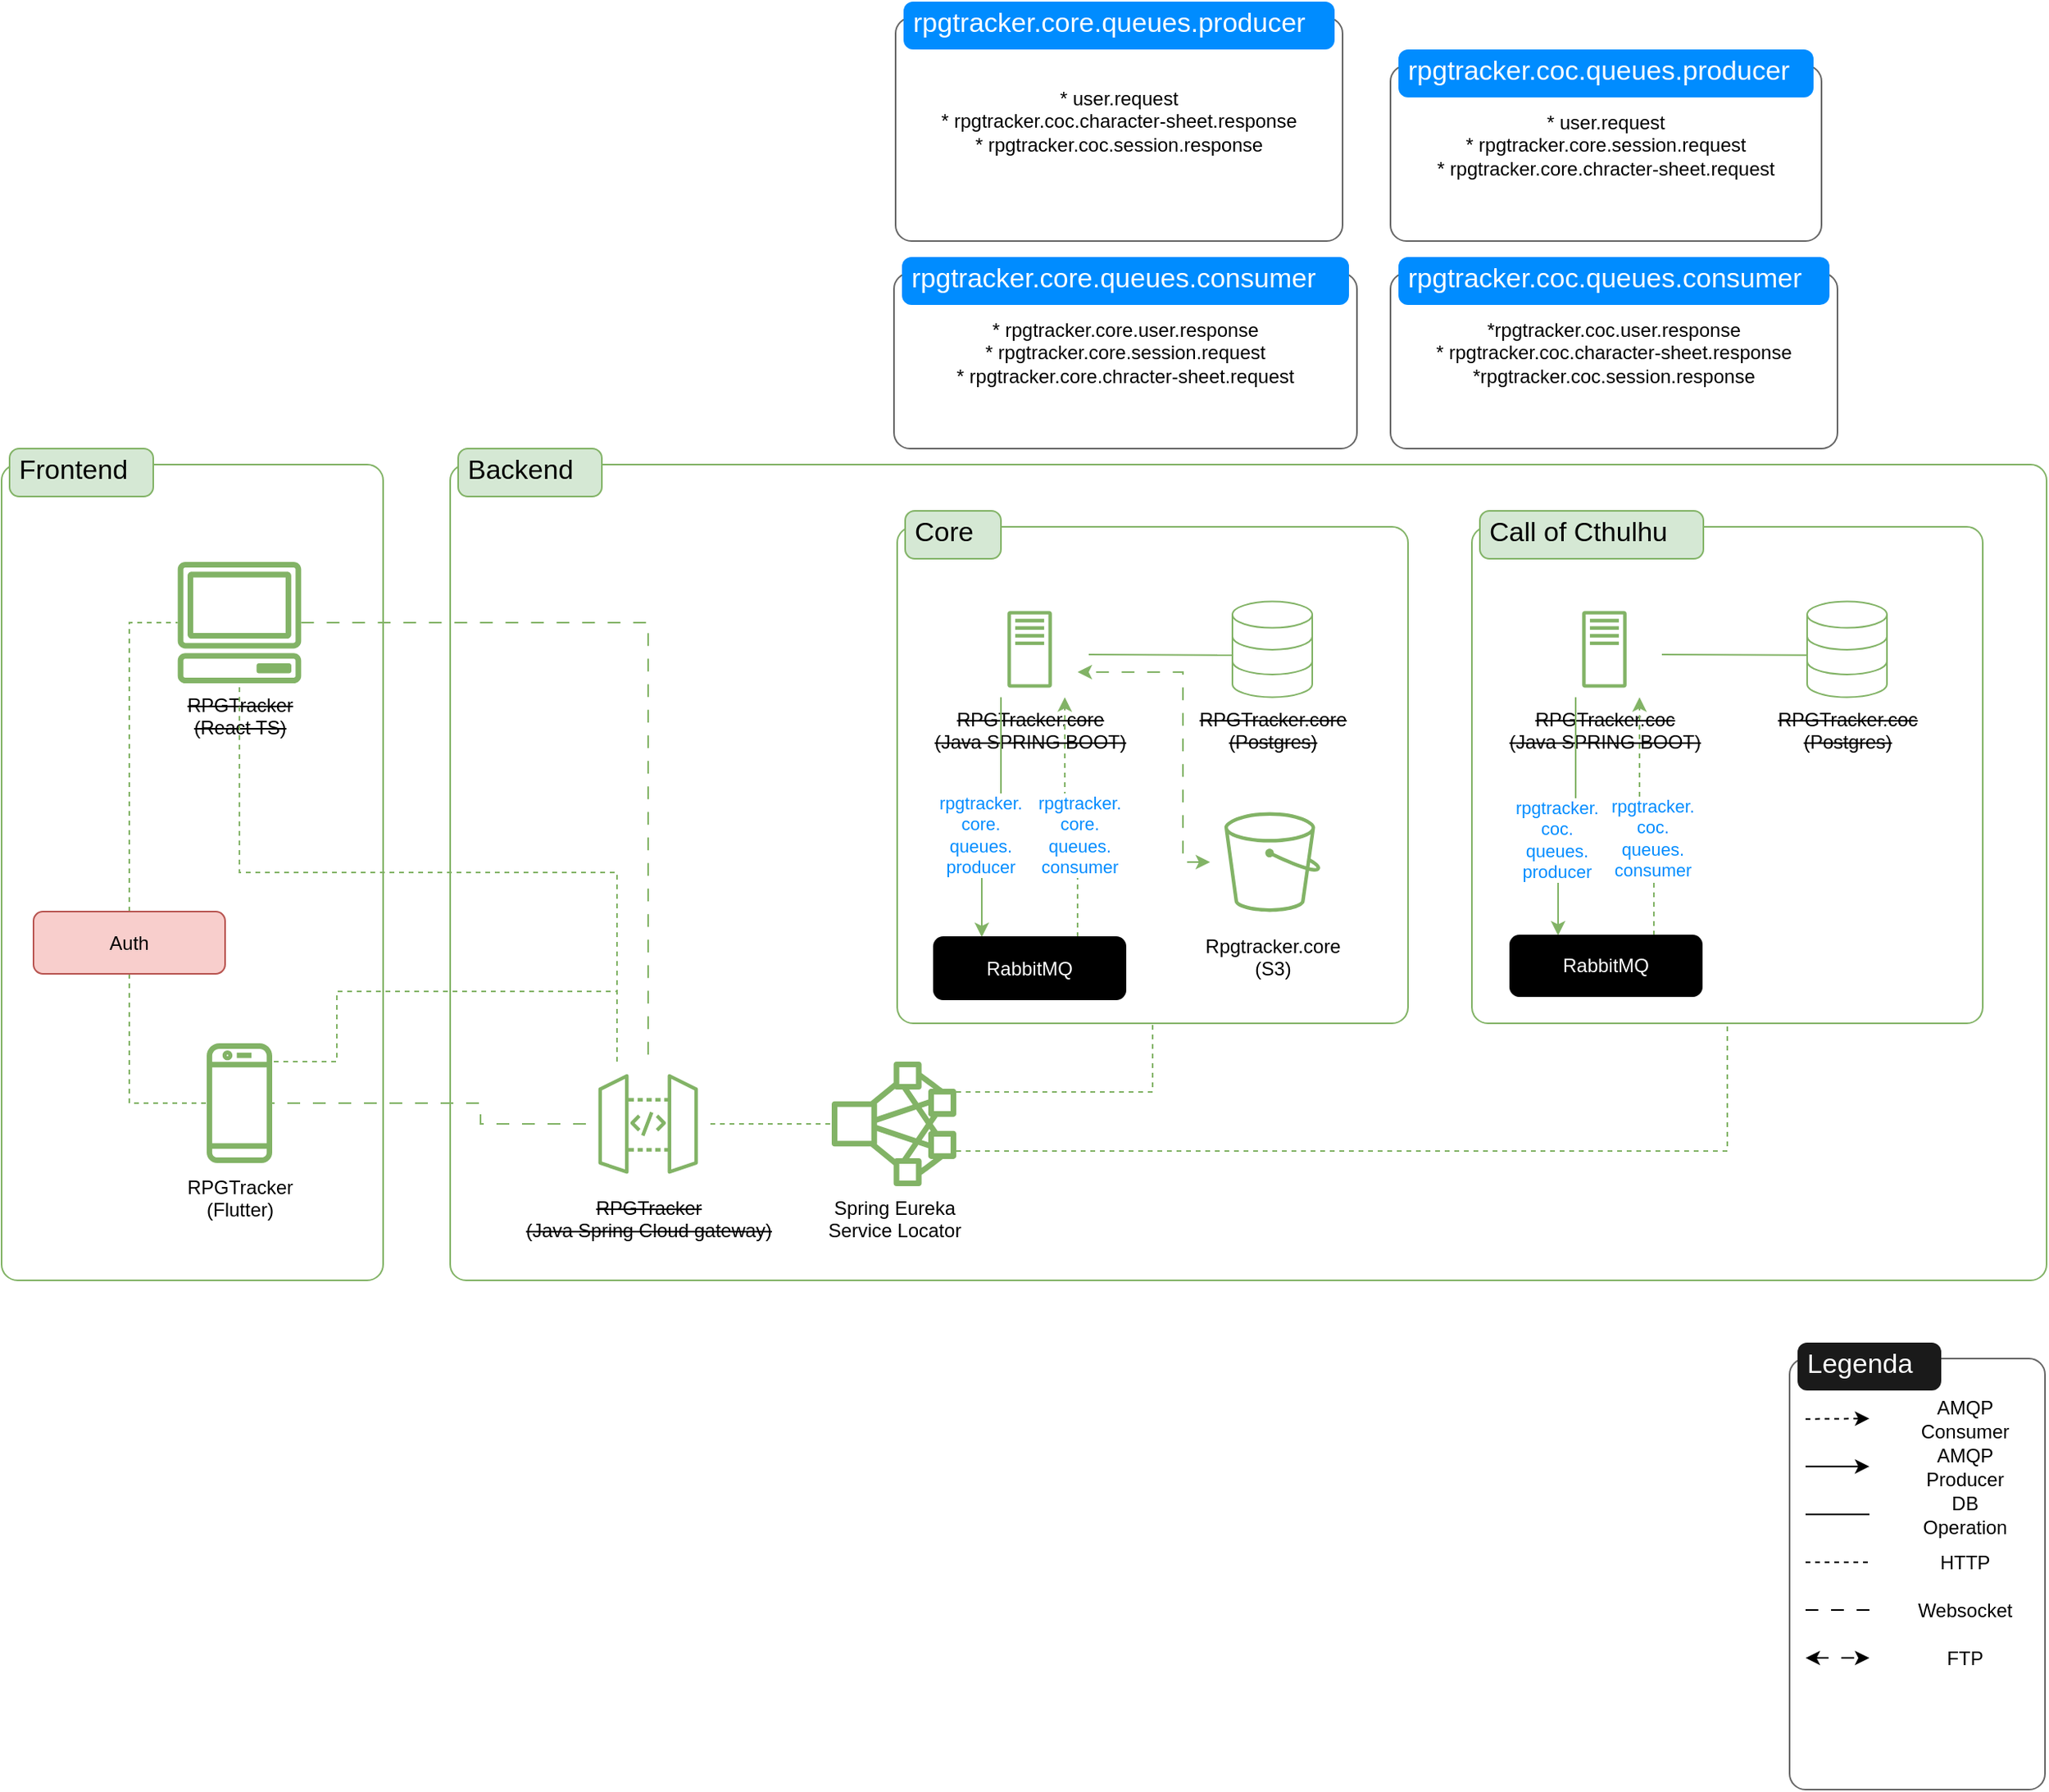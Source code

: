 <mxfile version="21.7.1" type="device" pages="4">
  <diagram id="Zm0Y-LzJ4my5X_2iD2Fz" name="RPGTracker">
    <mxGraphModel dx="2710" dy="1080" grid="1" gridSize="10" guides="1" tooltips="1" connect="1" arrows="1" fold="1" page="1" pageScale="1" pageWidth="827" pageHeight="1169" math="0" shadow="0">
      <root>
        <mxCell id="0" />
        <mxCell id="1" parent="0" />
        <mxCell id="_AAK_f9cu_RFK_Lv8q96-11" value="" style="shape=mxgraph.mockup.containers.marginRect;rectMarginTop=10;strokeColor=#82b366;strokeWidth=1;dashed=0;rounded=1;arcSize=5;recursiveResize=0;html=1;whiteSpace=wrap;fillColor=none;" parent="1" vertex="1">
          <mxGeometry x="-240" y="520" width="239" height="521" as="geometry" />
        </mxCell>
        <mxCell id="_AAK_f9cu_RFK_Lv8q96-12" value="Frontend" style="shape=rect;strokeColor=#82b366;fillColor=#d5e8d4;strokeWidth=1;dashed=0;rounded=1;arcSize=20;fontSize=17;spacing=2;spacingTop=-2;align=left;autosize=1;spacingLeft=4;resizeWidth=0;resizeHeight=0;perimeter=none;html=1;whiteSpace=wrap;" parent="_AAK_f9cu_RFK_Lv8q96-11" vertex="1">
          <mxGeometry x="5" width="90" height="30" as="geometry" />
        </mxCell>
        <mxCell id="_AAK_f9cu_RFK_Lv8q96-4" value="&lt;strike&gt;RPGTracker&lt;br&gt;(React TS)&lt;/strike&gt;" style="sketch=0;outlineConnect=0;fillColor=#82B366;strokeColor=#82b366;dashed=0;verticalLabelPosition=bottom;verticalAlign=top;align=center;html=1;fontSize=12;fontStyle=0;aspect=fixed;pointerEvents=1;shape=mxgraph.aws4.client;" parent="_AAK_f9cu_RFK_Lv8q96-11" vertex="1">
          <mxGeometry x="110" y="71" width="78" height="76" as="geometry" />
        </mxCell>
        <mxCell id="_AAK_f9cu_RFK_Lv8q96-5" value="RPGTracker&lt;br&gt;(Flutter)" style="sketch=0;outlineConnect=0;fillColor=#82B366;strokeColor=#82b366;dashed=0;verticalLabelPosition=bottom;verticalAlign=top;align=center;html=1;fontSize=12;fontStyle=0;aspect=fixed;pointerEvents=1;shape=mxgraph.aws4.mobile_client;" parent="_AAK_f9cu_RFK_Lv8q96-11" vertex="1">
          <mxGeometry x="128.5" y="371" width="41" height="78" as="geometry" />
        </mxCell>
        <mxCell id="VEk3GMN9B-wQUsDuE2Hx-2" style="edgeStyle=orthogonalEdgeStyle;rounded=0;orthogonalLoop=1;jettySize=auto;html=1;exitX=0.5;exitY=0;exitDx=0;exitDy=0;endArrow=none;endFill=0;dashed=1;fillColor=#d5e8d4;strokeColor=#82b366;" parent="_AAK_f9cu_RFK_Lv8q96-11" source="VEk3GMN9B-wQUsDuE2Hx-1" target="_AAK_f9cu_RFK_Lv8q96-4" edge="1">
          <mxGeometry relative="1" as="geometry">
            <Array as="points">
              <mxPoint x="80" y="109" />
            </Array>
          </mxGeometry>
        </mxCell>
        <mxCell id="VEk3GMN9B-wQUsDuE2Hx-3" style="edgeStyle=orthogonalEdgeStyle;rounded=0;orthogonalLoop=1;jettySize=auto;html=1;exitX=0.5;exitY=1;exitDx=0;exitDy=0;endArrow=none;endFill=0;dashed=1;fillColor=#d5e8d4;strokeColor=#82b366;" parent="_AAK_f9cu_RFK_Lv8q96-11" source="VEk3GMN9B-wQUsDuE2Hx-1" target="_AAK_f9cu_RFK_Lv8q96-5" edge="1">
          <mxGeometry relative="1" as="geometry">
            <Array as="points">
              <mxPoint x="80" y="410" />
            </Array>
          </mxGeometry>
        </mxCell>
        <mxCell id="VEk3GMN9B-wQUsDuE2Hx-1" value="&lt;font&gt;Auth&lt;/font&gt;" style="rounded=1;whiteSpace=wrap;html=1;fillColor=#f8cecc;strokeColor=#b85450;fontColor=#000000;" parent="_AAK_f9cu_RFK_Lv8q96-11" vertex="1">
          <mxGeometry x="20" y="290" width="120" height="39" as="geometry" />
        </mxCell>
        <mxCell id="_AAK_f9cu_RFK_Lv8q96-13" value="" style="shape=mxgraph.mockup.containers.marginRect;rectMarginTop=10;strokeColor=#82b366;strokeWidth=1;dashed=0;rounded=1;arcSize=5;recursiveResize=0;html=1;whiteSpace=wrap;fillColor=none;" parent="1" vertex="1">
          <mxGeometry x="41" y="520" width="1000" height="521" as="geometry" />
        </mxCell>
        <mxCell id="_AAK_f9cu_RFK_Lv8q96-14" value="Backend" style="shape=rect;strokeColor=#82b366;fillColor=#d5e8d4;strokeWidth=1;dashed=0;rounded=1;arcSize=20;fontSize=17;spacing=2;spacingTop=-2;align=left;autosize=1;spacingLeft=4;resizeWidth=0;resizeHeight=0;perimeter=none;html=1;whiteSpace=wrap;" parent="_AAK_f9cu_RFK_Lv8q96-13" vertex="1">
          <mxGeometry x="5" width="90" height="30" as="geometry" />
        </mxCell>
        <mxCell id="oenUlyybGy5jlGNI4zbn-9" style="edgeStyle=orthogonalEdgeStyle;rounded=0;orthogonalLoop=1;jettySize=auto;html=1;fillColor=#d5e8d4;strokeColor=#82b366;endArrow=none;endFill=0;dashed=1;" parent="_AAK_f9cu_RFK_Lv8q96-13" source="_t8ALUmUTNFbpYUc0Xl8-1" target="_AAK_f9cu_RFK_Lv8q96-15" edge="1">
          <mxGeometry relative="1" as="geometry">
            <Array as="points">
              <mxPoint x="268" y="403" />
              <mxPoint x="440" y="403" />
            </Array>
          </mxGeometry>
        </mxCell>
        <mxCell id="oenUlyybGy5jlGNI4zbn-10" style="edgeStyle=orthogonalEdgeStyle;rounded=0;orthogonalLoop=1;jettySize=auto;html=1;dashed=1;endArrow=none;endFill=0;fillColor=#d5e8d4;strokeColor=#82b366;" parent="_AAK_f9cu_RFK_Lv8q96-13" source="_t8ALUmUTNFbpYUc0Xl8-1" target="_AAK_f9cu_RFK_Lv8q96-33" edge="1">
          <mxGeometry relative="1" as="geometry">
            <Array as="points">
              <mxPoint x="800" y="440" />
            </Array>
          </mxGeometry>
        </mxCell>
        <mxCell id="_t8ALUmUTNFbpYUc0Xl8-2" style="edgeStyle=orthogonalEdgeStyle;rounded=0;orthogonalLoop=1;jettySize=auto;html=1;exitX=1;exitY=0.5;exitDx=0;exitDy=0;exitPerimeter=0;strokeColor=#82B366;dashed=1;endArrow=none;endFill=0;" parent="_AAK_f9cu_RFK_Lv8q96-13" source="_AAK_f9cu_RFK_Lv8q96-9" target="_t8ALUmUTNFbpYUc0Xl8-1" edge="1">
          <mxGeometry relative="1" as="geometry" />
        </mxCell>
        <mxCell id="_AAK_f9cu_RFK_Lv8q96-9" value="&lt;strike&gt;RPGTracker&lt;br&gt;(Java Spring Cloud gateway)&lt;/strike&gt;" style="sketch=0;points=[[0,0,0],[0.25,0,0],[0.5,0,0],[0.75,0,0],[1,0,0],[0,1,0],[0.25,1,0],[0.5,1,0],[0.75,1,0],[1,1,0],[0,0.25,0],[0,0.5,0],[0,0.75,0],[1,0.25,0],[1,0.5,0],[1,0.75,0]];outlineConnect=0;gradientDirection=north;fillColor=none;strokeColor=#82b366;dashed=0;verticalLabelPosition=bottom;verticalAlign=top;align=center;html=1;fontSize=12;fontStyle=0;aspect=fixed;shape=mxgraph.aws4.resourceIcon;resIcon=mxgraph.aws4.api_gateway;" parent="_AAK_f9cu_RFK_Lv8q96-13" vertex="1">
          <mxGeometry x="85" y="384" width="78" height="78" as="geometry" />
        </mxCell>
        <mxCell id="_AAK_f9cu_RFK_Lv8q96-15" value="" style="shape=mxgraph.mockup.containers.marginRect;rectMarginTop=10;strokeColor=#82b366;strokeWidth=1;dashed=0;rounded=1;arcSize=5;recursiveResize=0;html=1;whiteSpace=wrap;fillColor=none;" parent="_AAK_f9cu_RFK_Lv8q96-13" vertex="1">
          <mxGeometry x="280" y="39" width="320" height="321" as="geometry" />
        </mxCell>
        <mxCell id="_AAK_f9cu_RFK_Lv8q96-16" value="Core" style="shape=rect;strokeColor=#82b366;fillColor=#d5e8d4;strokeWidth=1;dashed=0;rounded=1;arcSize=20;fontSize=17;spacing=2;spacingTop=-2;align=left;autosize=1;spacingLeft=4;resizeWidth=0;resizeHeight=0;perimeter=none;html=1;whiteSpace=wrap;" parent="_AAK_f9cu_RFK_Lv8q96-15" vertex="1">
          <mxGeometry x="5" width="60" height="30" as="geometry" />
        </mxCell>
        <mxCell id="_AAK_f9cu_RFK_Lv8q96-1" value="&lt;strike&gt;RPGTracker.core&lt;br&gt;(Java SPRING BOOT)&lt;/strike&gt;" style="sketch=0;outlineConnect=0;strokeColor=#82b366;fillColor=none;dashed=0;verticalLabelPosition=bottom;verticalAlign=top;align=center;html=1;fontSize=12;fontStyle=0;aspect=fixed;shape=mxgraph.aws4.resourceIcon;resIcon=mxgraph.aws4.traditional_server;" parent="_AAK_f9cu_RFK_Lv8q96-15" vertex="1">
          <mxGeometry x="53" y="56.75" width="60" height="60" as="geometry" />
        </mxCell>
        <mxCell id="_AAK_f9cu_RFK_Lv8q96-10" value="&lt;span style=&quot;background-color: rgb(255, 255, 255);&quot;&gt;&lt;strike&gt;RPGTracker.core&lt;br&gt;(Postgres)&lt;/strike&gt;&lt;/span&gt;" style="html=1;verticalLabelPosition=bottom;align=center;labelBackgroundColor=#ffffff;verticalAlign=top;strokeWidth=1;strokeColor=#82b366;shadow=0;dashed=0;shape=mxgraph.ios7.icons.data;fillColor=none;" parent="_AAK_f9cu_RFK_Lv8q96-15" vertex="1">
          <mxGeometry x="210" y="56.75" width="50" height="60" as="geometry" />
        </mxCell>
        <mxCell id="_AAK_f9cu_RFK_Lv8q96-20" value="" style="endArrow=none;html=1;rounded=0;entryX=-0.006;entryY=0.561;entryDx=0;entryDy=0;entryPerimeter=0;strokeColor=#82B366;endFill=0;" parent="_AAK_f9cu_RFK_Lv8q96-15" target="_AAK_f9cu_RFK_Lv8q96-10" edge="1">
          <mxGeometry width="50" height="50" relative="1" as="geometry">
            <mxPoint x="120" y="90" as="sourcePoint" />
            <mxPoint x="-190" y="-89.25" as="targetPoint" />
          </mxGeometry>
        </mxCell>
        <mxCell id="IqHGnmNmx5xKm1fi2KU_-1" style="edgeStyle=orthogonalEdgeStyle;rounded=0;orthogonalLoop=1;jettySize=auto;html=1;exitX=0.25;exitY=0;exitDx=0;exitDy=0;startArrow=classic;startFill=1;endArrow=none;endFill=0;fillColor=#d5e8d4;strokeColor=#82b366;" parent="_AAK_f9cu_RFK_Lv8q96-15" source="_AAK_f9cu_RFK_Lv8q96-51" target="_AAK_f9cu_RFK_Lv8q96-1" edge="1">
          <mxGeometry relative="1" as="geometry">
            <Array as="points">
              <mxPoint x="53" y="192" />
              <mxPoint x="65" y="192" />
            </Array>
          </mxGeometry>
        </mxCell>
        <mxCell id="IqHGnmNmx5xKm1fi2KU_-5" value="rpgtracker.&lt;br&gt;core.&lt;br&gt;queues.&lt;br&gt;producer" style="edgeLabel;html=1;align=center;verticalAlign=middle;resizable=0;points=[];fontColor=#008CFF;" parent="IqHGnmNmx5xKm1fi2KU_-1" vertex="1" connectable="0">
          <mxGeometry x="-0.206" y="1" relative="1" as="geometry">
            <mxPoint as="offset" />
          </mxGeometry>
        </mxCell>
        <mxCell id="IqHGnmNmx5xKm1fi2KU_-2" style="edgeStyle=orthogonalEdgeStyle;rounded=0;orthogonalLoop=1;jettySize=auto;html=1;exitX=0.75;exitY=0;exitDx=0;exitDy=0;fillColor=#d5e8d4;strokeColor=#82b366;dashed=1;" parent="_AAK_f9cu_RFK_Lv8q96-15" source="_AAK_f9cu_RFK_Lv8q96-51" target="_AAK_f9cu_RFK_Lv8q96-1" edge="1">
          <mxGeometry relative="1" as="geometry">
            <Array as="points">
              <mxPoint x="113" y="192" />
              <mxPoint x="105" y="192" />
            </Array>
          </mxGeometry>
        </mxCell>
        <mxCell id="ll7do6K8zlWRxerrcltC-1" value="rpgtracker.&lt;br&gt;core.&lt;br&gt;queues.&lt;br&gt;consumer" style="edgeLabel;html=1;align=center;verticalAlign=middle;resizable=0;points=[];fontColor=#008CFF;" parent="IqHGnmNmx5xKm1fi2KU_-2" vertex="1" connectable="0">
          <mxGeometry x="-0.193" y="-1" relative="1" as="geometry">
            <mxPoint as="offset" />
          </mxGeometry>
        </mxCell>
        <mxCell id="_AAK_f9cu_RFK_Lv8q96-51" value="&lt;font color=&quot;#ffffff&quot;&gt;RabbitMQ&lt;/font&gt;" style="rounded=1;whiteSpace=wrap;html=1;fillColor=#000000;" parent="_AAK_f9cu_RFK_Lv8q96-15" vertex="1">
          <mxGeometry x="23" y="267" width="120" height="39" as="geometry" />
        </mxCell>
        <mxCell id="CUNq7ZJzPyolldDdpNyh-2" style="edgeStyle=orthogonalEdgeStyle;rounded=0;orthogonalLoop=1;jettySize=auto;html=1;exitX=0;exitY=0.5;exitDx=0;exitDy=0;exitPerimeter=0;endArrow=classic;endFill=1;dashed=1;dashPattern=8 8;fillColor=#d5e8d4;strokeColor=#82b366;startArrow=classic;startFill=1;" parent="_AAK_f9cu_RFK_Lv8q96-15" source="CUNq7ZJzPyolldDdpNyh-1" target="_AAK_f9cu_RFK_Lv8q96-1" edge="1">
          <mxGeometry relative="1" as="geometry">
            <Array as="points">
              <mxPoint x="179" y="220" />
              <mxPoint x="179" y="101" />
            </Array>
          </mxGeometry>
        </mxCell>
        <mxCell id="CUNq7ZJzPyolldDdpNyh-1" value="Rpgtracker.core&lt;br&gt;(S3)" style="sketch=0;points=[[0,0,0],[0.25,0,0],[0.5,0,0],[0.75,0,0],[1,0,0],[0,1,0],[0.25,1,0],[0.5,1,0],[0.75,1,0],[1,1,0],[0,0.25,0],[0,0.5,0],[0,0.75,0],[1,0.25,0],[1,0.5,0],[1,0.75,0]];outlineConnect=0;gradientDirection=north;fillColor=none;strokeColor=#82b366;dashed=0;verticalLabelPosition=bottom;verticalAlign=top;align=center;html=1;fontSize=12;fontStyle=0;aspect=fixed;shape=mxgraph.aws4.resourceIcon;resIcon=mxgraph.aws4.s3;" parent="_AAK_f9cu_RFK_Lv8q96-15" vertex="1">
          <mxGeometry x="196" y="181" width="78" height="78" as="geometry" />
        </mxCell>
        <mxCell id="_AAK_f9cu_RFK_Lv8q96-33" value="" style="shape=mxgraph.mockup.containers.marginRect;rectMarginTop=10;strokeColor=#82b366;strokeWidth=1;dashed=0;rounded=1;arcSize=5;recursiveResize=0;html=1;whiteSpace=wrap;fillColor=none;" parent="_AAK_f9cu_RFK_Lv8q96-13" vertex="1">
          <mxGeometry x="640" y="39" width="320" height="321" as="geometry" />
        </mxCell>
        <mxCell id="_AAK_f9cu_RFK_Lv8q96-34" value="Call of Cthulhu" style="shape=rect;strokeColor=#82b366;fillColor=#d5e8d4;strokeWidth=1;dashed=0;rounded=1;arcSize=20;fontSize=17;spacing=2;spacingTop=-2;align=left;autosize=1;spacingLeft=4;resizeWidth=0;resizeHeight=0;perimeter=none;html=1;whiteSpace=wrap;" parent="_AAK_f9cu_RFK_Lv8q96-33" vertex="1">
          <mxGeometry x="5" width="140" height="30" as="geometry" />
        </mxCell>
        <mxCell id="_AAK_f9cu_RFK_Lv8q96-35" value="&lt;strike&gt;RPGTracker.coc&lt;br&gt;(Java SPRING BOOT)&lt;/strike&gt;" style="sketch=0;outlineConnect=0;strokeColor=#82b366;fillColor=none;dashed=0;verticalLabelPosition=bottom;verticalAlign=top;align=center;html=1;fontSize=12;fontStyle=0;aspect=fixed;shape=mxgraph.aws4.resourceIcon;resIcon=mxgraph.aws4.traditional_server;" parent="_AAK_f9cu_RFK_Lv8q96-33" vertex="1">
          <mxGeometry x="53" y="56.75" width="60" height="60" as="geometry" />
        </mxCell>
        <mxCell id="_AAK_f9cu_RFK_Lv8q96-36" value="&lt;span style=&quot;background-color: rgb(255, 255, 255);&quot;&gt;&lt;strike&gt;RPGTracker.coc&lt;br&gt;(Postgres)&lt;/strike&gt;&lt;/span&gt;" style="html=1;verticalLabelPosition=bottom;align=center;labelBackgroundColor=#ffffff;verticalAlign=top;strokeWidth=1;strokeColor=#82b366;shadow=0;dashed=0;shape=mxgraph.ios7.icons.data;fillColor=none;" parent="_AAK_f9cu_RFK_Lv8q96-33" vertex="1">
          <mxGeometry x="210" y="56.75" width="50" height="60" as="geometry" />
        </mxCell>
        <mxCell id="_AAK_f9cu_RFK_Lv8q96-37" value="" style="endArrow=none;html=1;rounded=0;entryX=-0.006;entryY=0.561;entryDx=0;entryDy=0;entryPerimeter=0;strokeColor=#82B366;endFill=0;" parent="_AAK_f9cu_RFK_Lv8q96-33" target="_AAK_f9cu_RFK_Lv8q96-36" edge="1">
          <mxGeometry width="50" height="50" relative="1" as="geometry">
            <mxPoint x="119" y="90" as="sourcePoint" />
            <mxPoint x="-190" y="-89.25" as="targetPoint" />
          </mxGeometry>
        </mxCell>
        <mxCell id="IqHGnmNmx5xKm1fi2KU_-3" style="edgeStyle=orthogonalEdgeStyle;rounded=0;orthogonalLoop=1;jettySize=auto;html=1;exitX=0.25;exitY=0;exitDx=0;exitDy=0;fillColor=#d5e8d4;strokeColor=#82b366;startArrow=classic;startFill=1;endArrow=none;endFill=0;" parent="_AAK_f9cu_RFK_Lv8q96-33" source="_AAK_f9cu_RFK_Lv8q96-72" target="_AAK_f9cu_RFK_Lv8q96-35" edge="1">
          <mxGeometry relative="1" as="geometry">
            <Array as="points">
              <mxPoint x="54" y="191" />
              <mxPoint x="65" y="191" />
            </Array>
          </mxGeometry>
        </mxCell>
        <mxCell id="ll7do6K8zlWRxerrcltC-2" value="rpgtracker.&lt;br style=&quot;border-color: var(--border-color);&quot;&gt;coc.&lt;br&gt;queues.&lt;br&gt;producer" style="edgeLabel;html=1;align=center;verticalAlign=middle;resizable=0;points=[];fontColor=#008CFF;" parent="IqHGnmNmx5xKm1fi2KU_-3" vertex="1" connectable="0">
          <mxGeometry x="-0.363" relative="1" as="geometry">
            <mxPoint x="-1" y="-9" as="offset" />
          </mxGeometry>
        </mxCell>
        <mxCell id="IqHGnmNmx5xKm1fi2KU_-4" style="edgeStyle=orthogonalEdgeStyle;rounded=0;orthogonalLoop=1;jettySize=auto;html=1;exitX=0.75;exitY=0;exitDx=0;exitDy=0;fillColor=#d5e8d4;strokeColor=#82b366;dashed=1;" parent="_AAK_f9cu_RFK_Lv8q96-33" source="_AAK_f9cu_RFK_Lv8q96-72" target="_AAK_f9cu_RFK_Lv8q96-35" edge="1">
          <mxGeometry relative="1" as="geometry">
            <Array as="points">
              <mxPoint x="114" y="191" />
              <mxPoint x="105" y="191" />
            </Array>
          </mxGeometry>
        </mxCell>
        <mxCell id="ll7do6K8zlWRxerrcltC-3" value="rpgtracker.&lt;br&gt;coc.&lt;br&gt;queues.&lt;br&gt;consumer" style="edgeLabel;html=1;align=center;verticalAlign=middle;resizable=0;points=[];fontColor=#008CFF;" parent="IqHGnmNmx5xKm1fi2KU_-4" vertex="1" connectable="0">
          <mxGeometry x="-0.317" y="-1" relative="1" as="geometry">
            <mxPoint x="-2" y="-7" as="offset" />
          </mxGeometry>
        </mxCell>
        <mxCell id="_AAK_f9cu_RFK_Lv8q96-72" value="&lt;font color=&quot;#ffffff&quot;&gt;RabbitMQ&lt;/font&gt;" style="rounded=1;whiteSpace=wrap;html=1;fillColor=#000000;" parent="_AAK_f9cu_RFK_Lv8q96-33" vertex="1">
          <mxGeometry x="24" y="266" width="120" height="38" as="geometry" />
        </mxCell>
        <mxCell id="_t8ALUmUTNFbpYUc0Xl8-1" value="Spring Eureka&lt;br&gt;Service Locator" style="sketch=0;outlineConnect=0;fillColor=#82B366;strokeColor=#82b366;dashed=0;verticalLabelPosition=bottom;verticalAlign=top;align=center;html=1;fontSize=12;fontStyle=0;aspect=fixed;pointerEvents=1;shape=mxgraph.aws4.cluster;" parent="_AAK_f9cu_RFK_Lv8q96-13" vertex="1">
          <mxGeometry x="239" y="384" width="78" height="78" as="geometry" />
        </mxCell>
        <mxCell id="_eQS0IVFGFPgecsSVmKm-1" value="" style="shape=mxgraph.mockup.containers.marginRect;rectMarginTop=10;strokeColor=#666666;strokeWidth=1;dashed=0;rounded=1;arcSize=5;recursiveResize=0;html=1;whiteSpace=wrap;" parent="1" vertex="1">
          <mxGeometry x="880" y="1080" width="160" height="280" as="geometry" />
        </mxCell>
        <mxCell id="_eQS0IVFGFPgecsSVmKm-2" value="Legenda" style="shape=rect;strokeColor=none;fillColor=#1A1A1A;strokeWidth=1;dashed=0;rounded=1;arcSize=20;fontColor=#ffffff;fontSize=17;spacing=2;spacingTop=-2;align=left;autosize=1;spacingLeft=4;resizeWidth=0;resizeHeight=0;perimeter=none;html=1;whiteSpace=wrap;" parent="_eQS0IVFGFPgecsSVmKm-1" vertex="1">
          <mxGeometry x="5" width="90" height="30" as="geometry" />
        </mxCell>
        <mxCell id="_eQS0IVFGFPgecsSVmKm-3" value="AMQP Consumer" style="text;html=1;strokeColor=none;fillColor=none;align=center;verticalAlign=middle;whiteSpace=wrap;rounded=0;" parent="_eQS0IVFGFPgecsSVmKm-1" vertex="1">
          <mxGeometry x="80" y="32.86" width="60" height="30" as="geometry" />
        </mxCell>
        <mxCell id="_eQS0IVFGFPgecsSVmKm-4" value="" style="endArrow=classic;html=1;rounded=0;endFill=1;" parent="_eQS0IVFGFPgecsSVmKm-1" edge="1">
          <mxGeometry width="50" height="50" relative="1" as="geometry">
            <mxPoint x="10" y="77.58" as="sourcePoint" />
            <mxPoint x="50" y="77.58" as="targetPoint" />
          </mxGeometry>
        </mxCell>
        <mxCell id="_eQS0IVFGFPgecsSVmKm-5" value="" style="endArrow=classic;dashed=1;html=1;rounded=0;endFill=1;" parent="_eQS0IVFGFPgecsSVmKm-1" edge="1">
          <mxGeometry width="50" height="50" relative="1" as="geometry">
            <mxPoint x="10" y="47.87" as="sourcePoint" />
            <mxPoint x="50" y="47.58" as="targetPoint" />
          </mxGeometry>
        </mxCell>
        <mxCell id="_eQS0IVFGFPgecsSVmKm-6" value="AMQP Producer" style="text;html=1;strokeColor=none;fillColor=none;align=center;verticalAlign=middle;whiteSpace=wrap;rounded=0;" parent="_eQS0IVFGFPgecsSVmKm-1" vertex="1">
          <mxGeometry x="80" y="62.86" width="60" height="30" as="geometry" />
        </mxCell>
        <mxCell id="oenUlyybGy5jlGNI4zbn-7" value="DB Operation" style="text;html=1;strokeColor=none;fillColor=none;align=center;verticalAlign=middle;whiteSpace=wrap;rounded=0;" parent="_eQS0IVFGFPgecsSVmKm-1" vertex="1">
          <mxGeometry x="80" y="92.86" width="60" height="30" as="geometry" />
        </mxCell>
        <mxCell id="oenUlyybGy5jlGNI4zbn-8" value="" style="endArrow=none;html=1;rounded=0;endFill=0;" parent="_eQS0IVFGFPgecsSVmKm-1" edge="1">
          <mxGeometry width="50" height="50" relative="1" as="geometry">
            <mxPoint x="10" y="107.63" as="sourcePoint" />
            <mxPoint x="50" y="107.63" as="targetPoint" />
          </mxGeometry>
        </mxCell>
        <mxCell id="oenUlyybGy5jlGNI4zbn-11" value="HTTP" style="text;html=1;strokeColor=none;fillColor=none;align=center;verticalAlign=middle;whiteSpace=wrap;rounded=0;" parent="_eQS0IVFGFPgecsSVmKm-1" vertex="1">
          <mxGeometry x="80" y="122.86" width="60" height="30" as="geometry" />
        </mxCell>
        <mxCell id="oenUlyybGy5jlGNI4zbn-12" value="" style="endArrow=none;html=1;rounded=0;endFill=0;dashed=1;" parent="_eQS0IVFGFPgecsSVmKm-1" edge="1">
          <mxGeometry width="50" height="50" relative="1" as="geometry">
            <mxPoint x="10" y="137.64" as="sourcePoint" />
            <mxPoint x="50" y="137.64" as="targetPoint" />
          </mxGeometry>
        </mxCell>
        <mxCell id="oenUlyybGy5jlGNI4zbn-14" value="Websocket" style="text;html=1;strokeColor=none;fillColor=none;align=center;verticalAlign=middle;whiteSpace=wrap;rounded=0;" parent="_eQS0IVFGFPgecsSVmKm-1" vertex="1">
          <mxGeometry x="80" y="152.86" width="60" height="30" as="geometry" />
        </mxCell>
        <mxCell id="oenUlyybGy5jlGNI4zbn-15" value="" style="endArrow=none;html=1;rounded=0;endFill=0;dashed=1;dashPattern=8 8;" parent="_eQS0IVFGFPgecsSVmKm-1" edge="1">
          <mxGeometry width="50" height="50" relative="1" as="geometry">
            <mxPoint x="10" y="167.56" as="sourcePoint" />
            <mxPoint x="50" y="167.56" as="targetPoint" />
          </mxGeometry>
        </mxCell>
        <mxCell id="CUNq7ZJzPyolldDdpNyh-3" value="FTP" style="text;html=1;strokeColor=none;fillColor=none;align=center;verticalAlign=middle;whiteSpace=wrap;rounded=0;" parent="_eQS0IVFGFPgecsSVmKm-1" vertex="1">
          <mxGeometry x="80" y="182.86" width="60" height="30" as="geometry" />
        </mxCell>
        <mxCell id="CUNq7ZJzPyolldDdpNyh-4" value="" style="endArrow=classic;html=1;rounded=0;endFill=1;dashed=1;dashPattern=8 8;startArrow=classic;startFill=1;" parent="_eQS0IVFGFPgecsSVmKm-1" edge="1">
          <mxGeometry width="50" height="50" relative="1" as="geometry">
            <mxPoint x="10" y="197.56" as="sourcePoint" />
            <mxPoint x="50" y="197.56" as="targetPoint" />
          </mxGeometry>
        </mxCell>
        <mxCell id="oenUlyybGy5jlGNI4zbn-17" style="edgeStyle=orthogonalEdgeStyle;rounded=0;orthogonalLoop=1;jettySize=auto;html=1;exitX=0;exitY=0.5;exitDx=0;exitDy=0;exitPerimeter=0;dashed=1;dashPattern=8 8;fillColor=#d5e8d4;strokeColor=#82b366;endArrow=none;endFill=0;" parent="1" source="_AAK_f9cu_RFK_Lv8q96-9" target="_AAK_f9cu_RFK_Lv8q96-5" edge="1">
          <mxGeometry relative="1" as="geometry">
            <Array as="points">
              <mxPoint x="60" y="943" />
              <mxPoint x="60" y="930" />
            </Array>
            <mxPoint x="138" y="650.85" as="sourcePoint" />
          </mxGeometry>
        </mxCell>
        <mxCell id="oenUlyybGy5jlGNI4zbn-18" style="edgeStyle=orthogonalEdgeStyle;rounded=0;orthogonalLoop=1;jettySize=auto;html=1;exitX=0.25;exitY=0;exitDx=0;exitDy=0;exitPerimeter=0;endArrow=none;endFill=0;dashed=1;fillColor=#d5e8d4;strokeColor=#82b366;" parent="1" source="_AAK_f9cu_RFK_Lv8q96-9" target="_AAK_f9cu_RFK_Lv8q96-5" edge="1">
          <mxGeometry relative="1" as="geometry">
            <Array as="points">
              <mxPoint x="145" y="860" />
              <mxPoint x="-30" y="860" />
              <mxPoint x="-30" y="904" />
            </Array>
          </mxGeometry>
        </mxCell>
        <mxCell id="oenUlyybGy5jlGNI4zbn-19" style="edgeStyle=orthogonalEdgeStyle;rounded=0;orthogonalLoop=1;jettySize=auto;html=1;exitX=0.25;exitY=0;exitDx=0;exitDy=0;exitPerimeter=0;endArrow=none;endFill=0;dashed=1;fillColor=#d5e8d4;strokeColor=#82b366;" parent="1" source="_AAK_f9cu_RFK_Lv8q96-9" target="_AAK_f9cu_RFK_Lv8q96-4" edge="1">
          <mxGeometry relative="1" as="geometry" />
        </mxCell>
        <mxCell id="x1C4Rpfygc45T9YdXRze-1" value="&lt;font style=&quot;font-size: 12px;&quot;&gt;&lt;span style=&quot;background-color: rgb(255, 255, 255);&quot;&gt;* user.&lt;/span&gt;request&lt;br&gt;* rpgtracker.coc.character-sheet.response&lt;br&gt;&lt;/font&gt;&lt;font style=&quot;font-size: 12px;&quot;&gt;* rpgtracker.coc.session.response&lt;/font&gt;&lt;span style=&quot;background-color: rgb(255, 255, 255);&quot;&gt;&lt;br&gt;&lt;/span&gt;" style="shape=mxgraph.mockup.containers.marginRect;rectMarginTop=10;strokeColor=#666666;strokeWidth=1;dashed=0;rounded=1;arcSize=5;recursiveResize=0;html=1;whiteSpace=wrap;" parent="1" vertex="1">
          <mxGeometry x="320" y="240" width="280" height="150" as="geometry" />
        </mxCell>
        <mxCell id="x1C4Rpfygc45T9YdXRze-2" value="rpgtracker.core.queues.producer" style="shape=rect;strokeColor=none;fillColor=#008cff;strokeWidth=1;dashed=0;rounded=1;arcSize=20;fontColor=#ffffff;fontSize=17;spacing=2;spacingTop=-2;align=left;autosize=1;spacingLeft=4;resizeWidth=0;resizeHeight=0;perimeter=none;html=1;whiteSpace=wrap;" parent="x1C4Rpfygc45T9YdXRze-1" vertex="1">
          <mxGeometry x="5" width="270" height="30" as="geometry" />
        </mxCell>
        <mxCell id="x1C4Rpfygc45T9YdXRze-3" value="* rpgtracker.core.&lt;span style=&quot;&quot;&gt;user.response&lt;br&gt;&lt;/span&gt;* rpgtracker.core.session.request&lt;span style=&quot;&quot;&gt;&lt;br&gt;&lt;/span&gt;* rpgtracker.core.chracter-sheet.request&lt;span style=&quot;font-size: 11px; background-color: rgb(255, 255, 255);&quot;&gt;&lt;br&gt;&lt;/span&gt;" style="shape=mxgraph.mockup.containers.marginRect;rectMarginTop=10;strokeColor=#666666;strokeWidth=1;dashed=0;rounded=1;arcSize=5;recursiveResize=0;html=1;whiteSpace=wrap;" parent="1" vertex="1">
          <mxGeometry x="319" y="400" width="290" height="120" as="geometry" />
        </mxCell>
        <mxCell id="x1C4Rpfygc45T9YdXRze-4" value="rpgtracker.core.queues.consumer" style="shape=rect;strokeColor=none;fillColor=#008cff;strokeWidth=1;dashed=0;rounded=1;arcSize=20;fontColor=#ffffff;fontSize=17;spacing=2;spacingTop=-2;align=left;autosize=1;spacingLeft=4;resizeWidth=0;resizeHeight=0;perimeter=none;html=1;whiteSpace=wrap;" parent="x1C4Rpfygc45T9YdXRze-3" vertex="1">
          <mxGeometry x="5" width="280" height="30" as="geometry" />
        </mxCell>
        <mxCell id="x1C4Rpfygc45T9YdXRze-5" value="*&amp;nbsp;user.request&lt;br style=&quot;border-color: var(--border-color);&quot;&gt;* rpgtracker.core.&lt;span style=&quot;border-color: var(--border-color);&quot;&gt;session.request&lt;br style=&quot;border-color: var(--border-color);&quot;&gt;&lt;/span&gt;* rpgtracker.core.&lt;span style=&quot;border-color: var(--border-color);&quot;&gt;chracter-sheet.request&lt;/span&gt;&lt;span style=&quot;font-size: 11px; background-color: rgb(255, 255, 255);&quot;&gt;&lt;br&gt;&lt;/span&gt;" style="shape=mxgraph.mockup.containers.marginRect;rectMarginTop=10;strokeColor=#666666;strokeWidth=1;dashed=0;rounded=1;arcSize=5;recursiveResize=0;html=1;whiteSpace=wrap;" parent="1" vertex="1">
          <mxGeometry x="630" y="270" width="270" height="120" as="geometry" />
        </mxCell>
        <mxCell id="x1C4Rpfygc45T9YdXRze-6" value="rpgtracker.coc.queues.producer" style="shape=rect;strokeColor=none;fillColor=#008cff;strokeWidth=1;dashed=0;rounded=1;arcSize=20;fontColor=#ffffff;fontSize=17;spacing=2;spacingTop=-2;align=left;autosize=1;spacingLeft=4;resizeWidth=0;resizeHeight=0;perimeter=none;html=1;whiteSpace=wrap;" parent="x1C4Rpfygc45T9YdXRze-5" vertex="1">
          <mxGeometry x="5" width="260" height="30" as="geometry" />
        </mxCell>
        <mxCell id="x1C4Rpfygc45T9YdXRze-7" value="&lt;font style=&quot;font-size: 12px;&quot;&gt;*rpgtracker.coc.user.response&lt;br style=&quot;border-color: var(--border-color);&quot;&gt;* rpgtracker.coc.&lt;span style=&quot;border-color: var(--border-color);&quot;&gt;character-sheet.response&lt;/span&gt;&lt;span style=&quot;border-color: var(--border-color);&quot;&gt;&lt;br style=&quot;border-color: var(--border-color);&quot;&gt;&lt;/span&gt;&lt;span style=&quot;border-color: var(--border-color); background-color: rgb(255, 255, 255);&quot;&gt;*rpgtracker.coc.session.response&lt;/span&gt;&lt;/font&gt;&lt;span style=&quot;font-size: 11px; background-color: rgb(255, 255, 255);&quot;&gt;&lt;br&gt;&lt;/span&gt;" style="shape=mxgraph.mockup.containers.marginRect;rectMarginTop=10;strokeColor=#666666;strokeWidth=1;dashed=0;rounded=1;arcSize=5;recursiveResize=0;html=1;whiteSpace=wrap;" parent="1" vertex="1">
          <mxGeometry x="630" y="400" width="280" height="120" as="geometry" />
        </mxCell>
        <mxCell id="x1C4Rpfygc45T9YdXRze-8" value="rpgtracker.coc.queues.consumer" style="shape=rect;strokeColor=none;fillColor=#008cff;strokeWidth=1;dashed=0;rounded=1;arcSize=20;fontColor=#ffffff;fontSize=17;spacing=2;spacingTop=-2;align=left;autosize=1;spacingLeft=4;resizeWidth=0;resizeHeight=0;perimeter=none;html=1;whiteSpace=wrap;" parent="x1C4Rpfygc45T9YdXRze-7" vertex="1">
          <mxGeometry x="5" width="270" height="30" as="geometry" />
        </mxCell>
        <mxCell id="oenUlyybGy5jlGNI4zbn-13" style="edgeStyle=orthogonalEdgeStyle;rounded=0;orthogonalLoop=1;jettySize=auto;html=1;entryX=0.5;entryY=0;entryDx=0;entryDy=0;entryPerimeter=0;dashed=1;endArrow=none;endFill=0;fillColor=#d5e8d4;strokeColor=#82b366;dashPattern=8 8;startArrow=none;startFill=0;" parent="1" source="_AAK_f9cu_RFK_Lv8q96-4" target="_AAK_f9cu_RFK_Lv8q96-9" edge="1">
          <mxGeometry relative="1" as="geometry">
            <mxPoint x="165" y="654" as="sourcePoint" />
          </mxGeometry>
        </mxCell>
      </root>
    </mxGraphModel>
  </diagram>
  <diagram id="NLU2byGV1whRxBHCV_Xr" name="Authentication">
    <mxGraphModel dx="1985" dy="665" grid="1" gridSize="10" guides="1" tooltips="1" connect="1" arrows="1" fold="1" page="1" pageScale="1" pageWidth="827" pageHeight="1169" math="0" shadow="0">
      <root>
        <mxCell id="0" />
        <mxCell id="1" parent="0" />
        <mxCell id="Vya6N-COrQHcj8v-CFvi-4" value="" style="edgeStyle=orthogonalEdgeStyle;rounded=0;orthogonalLoop=1;jettySize=auto;html=1;fillColor=#f8cecc;strokeColor=#b85450;dashed=1;endArrow=none;endFill=0;" parent="1" source="DsKIMMz6vPRUTK9jqGll-3" target="Vya6N-COrQHcj8v-CFvi-3" edge="1">
          <mxGeometry relative="1" as="geometry" />
        </mxCell>
        <mxCell id="DsKIMMz6vPRUTK9jqGll-3" value="&lt;strike&gt;Authentication server&lt;br&gt;(keycloak)&lt;/strike&gt;" style="sketch=0;outlineConnect=0;strokeColor=#B85450;fillColor=none;dashed=0;verticalLabelPosition=bottom;verticalAlign=top;align=center;html=1;fontSize=12;fontStyle=0;aspect=fixed;shape=mxgraph.aws4.resourceIcon;resIcon=mxgraph.aws4.traditional_server;" parent="1" vertex="1">
          <mxGeometry x="-450" y="550" width="60" height="60" as="geometry" />
        </mxCell>
        <mxCell id="Vya6N-COrQHcj8v-CFvi-3" value="&lt;strike&gt;User&lt;br&gt;(Java SPRING BOOT)&lt;/strike&gt;" style="sketch=0;outlineConnect=0;strokeColor=#B85450;fillColor=none;dashed=0;verticalLabelPosition=bottom;verticalAlign=top;align=center;html=1;fontSize=12;fontStyle=0;aspect=fixed;shape=mxgraph.aws4.resourceIcon;resIcon=mxgraph.aws4.traditional_server;" parent="1" vertex="1">
          <mxGeometry x="-250" y="550" width="60" height="60" as="geometry" />
        </mxCell>
        <mxCell id="_N_iEStM1iiUSwOSpggO-1" value="" style="shape=mxgraph.mockup.containers.marginRect;rectMarginTop=10;strokeColor=#666666;strokeWidth=1;dashed=0;rounded=1;arcSize=5;recursiveResize=0;html=1;whiteSpace=wrap;" parent="1" vertex="1">
          <mxGeometry x="-200" y="320" width="160" height="200" as="geometry" />
        </mxCell>
        <mxCell id="_N_iEStM1iiUSwOSpggO-2" value="Legenda" style="shape=rect;strokeColor=none;fillColor=#1A1A1A;strokeWidth=1;dashed=0;rounded=1;arcSize=20;fontColor=#ffffff;fontSize=17;spacing=2;spacingTop=-2;align=left;autosize=1;spacingLeft=4;resizeWidth=0;resizeHeight=0;perimeter=none;html=1;whiteSpace=wrap;" parent="_N_iEStM1iiUSwOSpggO-1" vertex="1">
          <mxGeometry x="5" width="90" height="30" as="geometry" />
        </mxCell>
        <mxCell id="_N_iEStM1iiUSwOSpggO-3" value="HTTP" style="text;html=1;strokeColor=none;fillColor=none;align=center;verticalAlign=middle;whiteSpace=wrap;rounded=0;" parent="_N_iEStM1iiUSwOSpggO-1" vertex="1">
          <mxGeometry x="80" y="32.86" width="60" height="30" as="geometry" />
        </mxCell>
        <mxCell id="_N_iEStM1iiUSwOSpggO-5" value="" style="endArrow=none;dashed=1;html=1;rounded=0;endFill=0;" parent="_N_iEStM1iiUSwOSpggO-1" edge="1">
          <mxGeometry width="50" height="50" relative="1" as="geometry">
            <mxPoint x="10" y="47.87" as="sourcePoint" />
            <mxPoint x="50" y="47.58" as="targetPoint" />
          </mxGeometry>
        </mxCell>
        <mxCell id="Rbt153lVs8v0AHxb4T_k-1" value="AMQP Consumer" style="text;html=1;strokeColor=none;fillColor=none;align=center;verticalAlign=middle;whiteSpace=wrap;rounded=0;" parent="_N_iEStM1iiUSwOSpggO-1" vertex="1">
          <mxGeometry x="81" y="62.86" width="59" height="30" as="geometry" />
        </mxCell>
        <mxCell id="Rbt153lVs8v0AHxb4T_k-2" value="" style="endArrow=classic;html=1;rounded=0;endFill=1;" parent="_N_iEStM1iiUSwOSpggO-1" edge="1">
          <mxGeometry width="50" height="50" relative="1" as="geometry">
            <mxPoint x="10" y="107.58" as="sourcePoint" />
            <mxPoint x="50" y="107.58" as="targetPoint" />
          </mxGeometry>
        </mxCell>
        <mxCell id="Rbt153lVs8v0AHxb4T_k-3" value="" style="endArrow=classic;dashed=1;html=1;rounded=0;endFill=1;" parent="_N_iEStM1iiUSwOSpggO-1" edge="1">
          <mxGeometry width="50" height="50" relative="1" as="geometry">
            <mxPoint x="10" y="77.87" as="sourcePoint" />
            <mxPoint x="50" y="77.58" as="targetPoint" />
          </mxGeometry>
        </mxCell>
        <mxCell id="Rbt153lVs8v0AHxb4T_k-4" value="AMQP Producer" style="text;html=1;strokeColor=none;fillColor=none;align=center;verticalAlign=middle;whiteSpace=wrap;rounded=0;" parent="_N_iEStM1iiUSwOSpggO-1" vertex="1">
          <mxGeometry x="80" y="92.86" width="60" height="30" as="geometry" />
        </mxCell>
        <mxCell id="PyfQlj8i0W8rQcEOGABi-2" style="edgeStyle=orthogonalEdgeStyle;rounded=0;orthogonalLoop=1;jettySize=auto;html=1;exitX=1;exitY=0.5;exitDx=0;exitDy=0;fillColor=#f8cecc;strokeColor=#b85450;endArrow=none;endFill=0;dashed=1;" parent="1" source="PyfQlj8i0W8rQcEOGABi-1" target="DsKIMMz6vPRUTK9jqGll-3" edge="1">
          <mxGeometry relative="1" as="geometry" />
        </mxCell>
        <mxCell id="PyfQlj8i0W8rQcEOGABi-1" value="&lt;font color=&quot;#ffffff&quot;&gt;rpgtracker&lt;br&gt;&lt;/font&gt;" style="rounded=1;whiteSpace=wrap;html=1;fillColor=#d5e8d4;strokeColor=#82b366;" parent="1" vertex="1">
          <mxGeometry x="-640" y="680" width="160" height="40" as="geometry" />
        </mxCell>
        <mxCell id="YjJNjo0ben1gZfryyTxM-2" style="edgeStyle=orthogonalEdgeStyle;rounded=0;orthogonalLoop=1;jettySize=auto;html=1;exitX=0.25;exitY=0;exitDx=0;exitDy=0;startArrow=classic;startFill=1;endArrow=none;endFill=0;fillColor=#f8cecc;strokeColor=#b85450;" parent="1" source="YjJNjo0ben1gZfryyTxM-1" target="Vya6N-COrQHcj8v-CFvi-3" edge="1">
          <mxGeometry relative="1" as="geometry">
            <Array as="points">
              <mxPoint x="-250" y="705" />
              <mxPoint x="-240" y="705" />
            </Array>
          </mxGeometry>
        </mxCell>
        <mxCell id="Rbt153lVs8v0AHxb4T_k-6" value="rpgtracker.core.user.response&lt;br&gt;rpgtracker.coc.user.response" style="edgeLabel;html=1;align=center;verticalAlign=middle;resizable=0;points=[];" parent="YjJNjo0ben1gZfryyTxM-2" vertex="1" connectable="0">
          <mxGeometry x="-0.3" y="1" relative="1" as="geometry">
            <mxPoint x="-39" y="-30" as="offset" />
          </mxGeometry>
        </mxCell>
        <mxCell id="YjJNjo0ben1gZfryyTxM-3" style="edgeStyle=orthogonalEdgeStyle;rounded=0;orthogonalLoop=1;jettySize=auto;html=1;exitX=0.75;exitY=0;exitDx=0;exitDy=0;dashed=1;fillColor=#f8cecc;strokeColor=#b85450;" parent="1" source="YjJNjo0ben1gZfryyTxM-1" target="Vya6N-COrQHcj8v-CFvi-3" edge="1">
          <mxGeometry relative="1" as="geometry">
            <Array as="points">
              <mxPoint x="-190" y="705" />
              <mxPoint x="-200" y="705" />
            </Array>
          </mxGeometry>
        </mxCell>
        <mxCell id="Rbt153lVs8v0AHxb4T_k-5" value="user.&lt;br&gt;request" style="edgeLabel;html=1;align=center;verticalAlign=middle;resizable=0;points=[];" parent="YjJNjo0ben1gZfryyTxM-3" vertex="1" connectable="0">
          <mxGeometry x="-0.258" y="-3" relative="1" as="geometry">
            <mxPoint x="-3" y="-26" as="offset" />
          </mxGeometry>
        </mxCell>
        <mxCell id="YjJNjo0ben1gZfryyTxM-1" value="&lt;font color=&quot;#ffffff&quot;&gt;RabbitMQ&lt;/font&gt;" style="rounded=1;whiteSpace=wrap;html=1;fillColor=#000000;" parent="1" vertex="1">
          <mxGeometry x="-280" y="800" width="120" height="39" as="geometry" />
        </mxCell>
      </root>
    </mxGraphModel>
  </diagram>
  <diagram id="lEmOJ9Y5yrHKTzBg52-6" name="Notification">
    <mxGraphModel dx="1580" dy="432" grid="1" gridSize="10" guides="1" tooltips="1" connect="1" arrows="1" fold="1" page="1" pageScale="1" pageWidth="827" pageHeight="1169" math="0" shadow="0">
      <root>
        <mxCell id="0" />
        <mxCell id="1" parent="0" />
        <mxCell id="TkvEQyqHdBeLpoLxx6tv-1" value="E-mail&lt;br&gt;(Java SPRING BOOT)" style="sketch=0;outlineConnect=0;strokeColor=#d6b656;fillColor=none;dashed=0;verticalLabelPosition=bottom;verticalAlign=top;align=center;html=1;fontSize=12;fontStyle=0;aspect=fixed;shape=mxgraph.aws4.resourceIcon;resIcon=mxgraph.aws4.traditional_server;" parent="1" vertex="1">
          <mxGeometry x="-450" y="550" width="60" height="60" as="geometry" />
        </mxCell>
        <mxCell id="TkvEQyqHdBeLpoLxx6tv-2" value="Push&lt;br&gt;(Java SPRING BOOT)" style="sketch=0;outlineConnect=0;strokeColor=#d6b656;fillColor=none;dashed=0;verticalLabelPosition=bottom;verticalAlign=top;align=center;html=1;fontSize=12;fontStyle=0;aspect=fixed;shape=mxgraph.aws4.resourceIcon;resIcon=mxgraph.aws4.traditional_server;" parent="1" vertex="1">
          <mxGeometry x="-290" y="550" width="60" height="60" as="geometry" />
        </mxCell>
        <mxCell id="R5XHbyLjQQNtuiKgvfP3-1" style="edgeStyle=orthogonalEdgeStyle;rounded=0;orthogonalLoop=1;jettySize=auto;html=1;exitX=0.25;exitY=0;exitDx=0;exitDy=0;dashed=1;fillColor=#fff2cc;strokeColor=#d6b656;" parent="1" source="9or_spZT9k_pfo1VOv_r-1" target="TkvEQyqHdBeLpoLxx6tv-1" edge="1">
          <mxGeometry relative="1" as="geometry" />
        </mxCell>
        <mxCell id="AeEOGHEw9MGvuo36DvhE-1" value="notif.email" style="edgeLabel;html=1;align=center;verticalAlign=middle;resizable=0;points=[];" parent="R5XHbyLjQQNtuiKgvfP3-1" vertex="1" connectable="0">
          <mxGeometry x="-0.398" y="3" relative="1" as="geometry">
            <mxPoint x="-27" y="-2" as="offset" />
          </mxGeometry>
        </mxCell>
        <mxCell id="AeEOGHEw9MGvuo36DvhE-2" style="edgeStyle=orthogonalEdgeStyle;rounded=0;orthogonalLoop=1;jettySize=auto;html=1;exitX=0.75;exitY=0;exitDx=0;exitDy=0;dashed=1;fillColor=#fff2cc;strokeColor=#d6b656;" parent="1" source="9or_spZT9k_pfo1VOv_r-1" target="TkvEQyqHdBeLpoLxx6tv-2" edge="1">
          <mxGeometry relative="1" as="geometry" />
        </mxCell>
        <mxCell id="AeEOGHEw9MGvuo36DvhE-3" value="notif.push" style="edgeLabel;html=1;align=center;verticalAlign=middle;resizable=0;points=[];" parent="AeEOGHEw9MGvuo36DvhE-2" vertex="1" connectable="0">
          <mxGeometry x="-0.134" y="-1" relative="1" as="geometry">
            <mxPoint x="6" as="offset" />
          </mxGeometry>
        </mxCell>
        <mxCell id="R7stwiN-ILVmSMpAE3UF-2" style="edgeStyle=orthogonalEdgeStyle;rounded=0;orthogonalLoop=1;jettySize=auto;html=1;fillColor=#fff2cc;strokeColor=#d6b656;dashed=1;" parent="1" target="R7stwiN-ILVmSMpAE3UF-1" edge="1">
          <mxGeometry relative="1" as="geometry">
            <mxPoint x="-340" y="760" as="sourcePoint" />
          </mxGeometry>
        </mxCell>
        <mxCell id="R7stwiN-ILVmSMpAE3UF-3" value="notif.discord" style="edgeLabel;html=1;align=center;verticalAlign=middle;resizable=0;points=[];" parent="R7stwiN-ILVmSMpAE3UF-2" vertex="1" connectable="0">
          <mxGeometry x="0.015" y="-1" relative="1" as="geometry">
            <mxPoint x="1" y="-5" as="offset" />
          </mxGeometry>
        </mxCell>
        <mxCell id="9or_spZT9k_pfo1VOv_r-1" value="&lt;font color=&quot;#ffffff&quot;&gt;RabbitMQ&lt;/font&gt;" style="rounded=1;whiteSpace=wrap;html=1;fillColor=#000000;" parent="1" vertex="1">
          <mxGeometry x="-400" y="720" width="120" height="39" as="geometry" />
        </mxCell>
        <mxCell id="wYv56jCM46knSwv-byjz-1" value="" style="shape=mxgraph.mockup.containers.marginRect;rectMarginTop=10;strokeColor=#666666;strokeWidth=1;dashed=0;rounded=1;arcSize=5;recursiveResize=0;html=1;whiteSpace=wrap;" parent="1" vertex="1">
          <mxGeometry x="-200" y="360" width="160" height="200" as="geometry" />
        </mxCell>
        <mxCell id="wYv56jCM46knSwv-byjz-2" value="Legenda" style="shape=rect;strokeColor=none;fillColor=#1A1A1A;strokeWidth=1;dashed=0;rounded=1;arcSize=20;fontColor=#ffffff;fontSize=17;spacing=2;spacingTop=-2;align=left;autosize=1;spacingLeft=4;resizeWidth=0;resizeHeight=0;perimeter=none;html=1;whiteSpace=wrap;" parent="wYv56jCM46knSwv-byjz-1" vertex="1">
          <mxGeometry x="5" width="90" height="30" as="geometry" />
        </mxCell>
        <mxCell id="wYv56jCM46knSwv-byjz-3" value="AMQP Consumer" style="text;html=1;strokeColor=none;fillColor=none;align=center;verticalAlign=middle;whiteSpace=wrap;rounded=0;" parent="wYv56jCM46knSwv-byjz-1" vertex="1">
          <mxGeometry x="80" y="32.86" width="60" height="30" as="geometry" />
        </mxCell>
        <mxCell id="wYv56jCM46knSwv-byjz-5" value="" style="endArrow=classic;dashed=1;html=1;rounded=0;endFill=1;" parent="wYv56jCM46knSwv-byjz-1" edge="1">
          <mxGeometry width="50" height="50" relative="1" as="geometry">
            <mxPoint x="10" y="47.87" as="sourcePoint" />
            <mxPoint x="50" y="47.58" as="targetPoint" />
          </mxGeometry>
        </mxCell>
        <mxCell id="7ub9Rttss5YD5GgFtiOx-1" value="" style="endArrow=classic;html=1;rounded=0;endFill=1;" parent="wYv56jCM46knSwv-byjz-1" edge="1">
          <mxGeometry width="50" height="50" relative="1" as="geometry">
            <mxPoint x="10" y="77.58" as="sourcePoint" />
            <mxPoint x="50" y="77.58" as="targetPoint" />
          </mxGeometry>
        </mxCell>
        <mxCell id="7ub9Rttss5YD5GgFtiOx-2" value="AMQP Producer" style="text;html=1;strokeColor=none;fillColor=none;align=center;verticalAlign=middle;whiteSpace=wrap;rounded=0;" parent="wYv56jCM46knSwv-byjz-1" vertex="1">
          <mxGeometry x="80" y="62.86" width="60" height="30" as="geometry" />
        </mxCell>
        <mxCell id="R7stwiN-ILVmSMpAE3UF-1" value="Discord&lt;br&gt;(Java SPRING BOOT)" style="sketch=0;outlineConnect=0;strokeColor=#d6b656;fillColor=none;dashed=0;verticalLabelPosition=bottom;verticalAlign=top;align=center;html=1;fontSize=12;fontStyle=0;aspect=fixed;shape=mxgraph.aws4.resourceIcon;resIcon=mxgraph.aws4.traditional_server;" parent="1" vertex="1">
          <mxGeometry x="-370" y="830" width="60" height="60" as="geometry" />
        </mxCell>
      </root>
    </mxGraphModel>
  </diagram>
  <diagram id="hiVHCIl8mlFn-OvMgEKJ" name="RabbitMQ">
    <mxGraphModel dx="1903" dy="1786" grid="1" gridSize="10" guides="1" tooltips="1" connect="1" arrows="1" fold="1" page="1" pageScale="1" pageWidth="827" pageHeight="1169" math="0" shadow="0">
      <root>
        <mxCell id="0" />
        <mxCell id="1" parent="0" />
        <mxCell id="lPSC08nWfwj34yBSV-8j-22" style="edgeStyle=orthogonalEdgeStyle;rounded=0;orthogonalLoop=1;jettySize=auto;html=1;exitX=0.25;exitY=1;exitDx=0;exitDy=0;startArrow=classic;startFill=1;dashed=1;endArrow=none;endFill=0;" edge="1" parent="1" source="vpoBs_ROxXaCe2OhsVrm-7" target="lPSC08nWfwj34yBSV-8j-19">
          <mxGeometry relative="1" as="geometry" />
        </mxCell>
        <mxCell id="lPSC08nWfwj34yBSV-8j-23" style="edgeStyle=orthogonalEdgeStyle;rounded=0;orthogonalLoop=1;jettySize=auto;html=1;dashed=1;startArrow=classic;startFill=1;endArrow=none;endFill=0;" edge="1" parent="1" source="vpoBs_ROxXaCe2OhsVrm-7" target="Zoi_k482ARYADKu9NELW-3">
          <mxGeometry relative="1" as="geometry" />
        </mxCell>
        <mxCell id="lPSC08nWfwj34yBSV-8j-26" style="edgeStyle=orthogonalEdgeStyle;rounded=0;orthogonalLoop=1;jettySize=auto;html=1;exitX=0.25;exitY=0;exitDx=0;exitDy=0;" edge="1" parent="1" source="vpoBs_ROxXaCe2OhsVrm-7" target="lPSC08nWfwj34yBSV-8j-25">
          <mxGeometry relative="1" as="geometry" />
        </mxCell>
        <mxCell id="zk2uhS5PnXQG5GrLgNwc-15" style="edgeStyle=orthogonalEdgeStyle;rounded=0;orthogonalLoop=1;jettySize=auto;html=1;exitX=0.75;exitY=0;exitDx=0;exitDy=0;" edge="1" parent="1" source="vpoBs_ROxXaCe2OhsVrm-7" target="zk2uhS5PnXQG5GrLgNwc-14">
          <mxGeometry relative="1" as="geometry" />
        </mxCell>
        <mxCell id="zk2uhS5PnXQG5GrLgNwc-22" style="edgeStyle=orthogonalEdgeStyle;rounded=0;orthogonalLoop=1;jettySize=auto;html=1;exitX=0.75;exitY=0;exitDx=0;exitDy=0;" edge="1" parent="1" source="vpoBs_ROxXaCe2OhsVrm-7" target="zk2uhS5PnXQG5GrLgNwc-19">
          <mxGeometry relative="1" as="geometry" />
        </mxCell>
        <mxCell id="vpoBs_ROxXaCe2OhsVrm-7" value="&lt;font&gt;rpgtracker.backend.core&lt;/font&gt;" style="rounded=1;whiteSpace=wrap;html=1;fillColor=#d5e8d4;strokeColor=#82b366;fontColor=#000000;" parent="1" vertex="1">
          <mxGeometry x="50" y="-160" width="160" height="40" as="geometry" />
        </mxCell>
        <mxCell id="zk2uhS5PnXQG5GrLgNwc-4" style="edgeStyle=orthogonalEdgeStyle;rounded=0;orthogonalLoop=1;jettySize=auto;html=1;exitX=0.25;exitY=0;exitDx=0;exitDy=0;" edge="1" parent="1" source="vpoBs_ROxXaCe2OhsVrm-10" target="zk2uhS5PnXQG5GrLgNwc-3">
          <mxGeometry relative="1" as="geometry" />
        </mxCell>
        <mxCell id="zk2uhS5PnXQG5GrLgNwc-11" style="edgeStyle=orthogonalEdgeStyle;rounded=0;orthogonalLoop=1;jettySize=auto;html=1;exitX=1;exitY=0.25;exitDx=0;exitDy=0;" edge="1" parent="1" source="vpoBs_ROxXaCe2OhsVrm-10" target="zk2uhS5PnXQG5GrLgNwc-10">
          <mxGeometry relative="1" as="geometry" />
        </mxCell>
        <mxCell id="zk2uhS5PnXQG5GrLgNwc-21" style="edgeStyle=orthogonalEdgeStyle;rounded=0;orthogonalLoop=1;jettySize=auto;html=1;exitX=1;exitY=0.25;exitDx=0;exitDy=0;" edge="1" parent="1" source="vpoBs_ROxXaCe2OhsVrm-10" target="zk2uhS5PnXQG5GrLgNwc-20">
          <mxGeometry relative="1" as="geometry" />
        </mxCell>
        <mxCell id="vpoBs_ROxXaCe2OhsVrm-10" value="&lt;font&gt;rpgtracker.backend.coc&lt;/font&gt;" style="rounded=1;whiteSpace=wrap;html=1;fillColor=#d5e8d4;strokeColor=#82b366;fontColor=#000000;" parent="1" vertex="1">
          <mxGeometry x="40" y="139" width="160" height="40" as="geometry" />
        </mxCell>
        <mxCell id="4_IX6ZRaaOtnBCKrEytq-1" value="" style="shape=mxgraph.mockup.containers.marginRect;rectMarginTop=10;strokeColor=#666666;strokeWidth=1;dashed=0;rounded=1;arcSize=5;recursiveResize=0;html=1;whiteSpace=wrap;" parent="1" vertex="1">
          <mxGeometry x="920" y="39" width="160" height="200" as="geometry" />
        </mxCell>
        <mxCell id="4_IX6ZRaaOtnBCKrEytq-2" value="Legenda" style="shape=rect;strokeColor=none;fillColor=#1A1A1A;strokeWidth=1;dashed=0;rounded=1;arcSize=20;fontColor=#ffffff;fontSize=17;spacing=2;spacingTop=-2;align=left;autosize=1;spacingLeft=4;resizeWidth=0;resizeHeight=0;perimeter=none;html=1;whiteSpace=wrap;" parent="4_IX6ZRaaOtnBCKrEytq-1" vertex="1">
          <mxGeometry x="5" width="90" height="30" as="geometry" />
        </mxCell>
        <mxCell id="4_IX6ZRaaOtnBCKrEytq-6" value="AMQP Consumer" style="text;html=1;strokeColor=none;fillColor=none;align=center;verticalAlign=middle;whiteSpace=wrap;rounded=0;" parent="4_IX6ZRaaOtnBCKrEytq-1" vertex="1">
          <mxGeometry x="80" y="32.86" width="60" height="30" as="geometry" />
        </mxCell>
        <mxCell id="4_IX6ZRaaOtnBCKrEytq-7" value="" style="endArrow=classic;html=1;rounded=0;endFill=1;" parent="4_IX6ZRaaOtnBCKrEytq-1" edge="1">
          <mxGeometry width="50" height="50" relative="1" as="geometry">
            <mxPoint x="10" y="77.58" as="sourcePoint" />
            <mxPoint x="50" y="77.58" as="targetPoint" />
          </mxGeometry>
        </mxCell>
        <mxCell id="4_IX6ZRaaOtnBCKrEytq-5" value="" style="endArrow=classic;dashed=1;html=1;rounded=0;endFill=1;" parent="4_IX6ZRaaOtnBCKrEytq-1" edge="1">
          <mxGeometry width="50" height="50" relative="1" as="geometry">
            <mxPoint x="10" y="47.87" as="sourcePoint" />
            <mxPoint x="50" y="47.58" as="targetPoint" />
          </mxGeometry>
        </mxCell>
        <mxCell id="4_IX6ZRaaOtnBCKrEytq-8" value="AMQP Producer" style="text;html=1;strokeColor=none;fillColor=none;align=center;verticalAlign=middle;whiteSpace=wrap;rounded=0;" parent="4_IX6ZRaaOtnBCKrEytq-1" vertex="1">
          <mxGeometry x="80" y="62.86" width="60" height="30" as="geometry" />
        </mxCell>
        <mxCell id="zk2uhS5PnXQG5GrLgNwc-1" style="edgeStyle=orthogonalEdgeStyle;rounded=0;orthogonalLoop=1;jettySize=auto;html=1;entryX=0.25;entryY=1;entryDx=0;entryDy=0;dashed=1;" edge="1" parent="1" source="rYjtuPKyBf4EV0Iuzuiu-1" target="rYjtuPKyBf4EV0Iuzuiu-4">
          <mxGeometry relative="1" as="geometry" />
        </mxCell>
        <mxCell id="rYjtuPKyBf4EV0Iuzuiu-1" value="user.request" style="sketch=0;outlineConnect=0;fillColor=#B85450;strokeColor=#b85450;dashed=0;verticalLabelPosition=bottom;verticalAlign=top;align=center;html=1;fontSize=12;fontStyle=0;aspect=fixed;pointerEvents=1;shape=mxgraph.aws4.queue;" parent="1" vertex="1">
          <mxGeometry x="-200" y="-87.71" width="80" height="55.42" as="geometry" />
        </mxCell>
        <mxCell id="zk2uhS5PnXQG5GrLgNwc-7" style="edgeStyle=orthogonalEdgeStyle;rounded=0;orthogonalLoop=1;jettySize=auto;html=1;exitX=0;exitY=0.5;exitDx=0;exitDy=0;" edge="1" parent="1" source="rYjtuPKyBf4EV0Iuzuiu-4" target="zk2uhS5PnXQG5GrLgNwc-5">
          <mxGeometry relative="1" as="geometry">
            <Array as="points">
              <mxPoint x="-230" y="-138" />
              <mxPoint x="-230" y="-232" />
            </Array>
          </mxGeometry>
        </mxCell>
        <mxCell id="zk2uhS5PnXQG5GrLgNwc-8" style="edgeStyle=orthogonalEdgeStyle;rounded=0;orthogonalLoop=1;jettySize=auto;html=1;exitX=0;exitY=0.5;exitDx=0;exitDy=0;" edge="1" parent="1" source="rYjtuPKyBf4EV0Iuzuiu-4" target="zk2uhS5PnXQG5GrLgNwc-6">
          <mxGeometry relative="1" as="geometry">
            <Array as="points">
              <mxPoint x="-230" y="-137.71" />
              <mxPoint x="-230" y="-129.71" />
            </Array>
          </mxGeometry>
        </mxCell>
        <mxCell id="rYjtuPKyBf4EV0Iuzuiu-4" value="auth.user" style="rounded=1;whiteSpace=wrap;html=1;fillColor=#f8cecc;strokeColor=#b85450;" parent="1" vertex="1">
          <mxGeometry x="-200" y="-157.71" width="160" height="40" as="geometry" />
        </mxCell>
        <mxCell id="bNsBT3UjJpXuBfNBIfvu-1" value="notif.email" style="sketch=0;outlineConnect=0;fillColor=#D6B656;strokeColor=#D6B656;dashed=0;verticalLabelPosition=bottom;verticalAlign=top;align=center;html=1;fontSize=12;fontStyle=0;aspect=fixed;pointerEvents=1;shape=mxgraph.aws4.queue;" parent="1" vertex="1">
          <mxGeometry x="-130" y="30.79" width="80" height="55.42" as="geometry" />
        </mxCell>
        <mxCell id="bNsBT3UjJpXuBfNBIfvu-2" value="notif.push" style="sketch=0;outlineConnect=0;fillColor=#D6B656;strokeColor=#D6B656;dashed=0;verticalLabelPosition=bottom;verticalAlign=top;align=center;html=1;fontSize=12;fontStyle=0;aspect=fixed;pointerEvents=1;shape=mxgraph.aws4.queue;" parent="1" vertex="1">
          <mxGeometry x="-130" y="111.79" width="80" height="55.42" as="geometry" />
        </mxCell>
        <mxCell id="bNsBT3UjJpXuBfNBIfvu-10" style="edgeStyle=orthogonalEdgeStyle;rounded=0;orthogonalLoop=1;jettySize=auto;html=1;exitX=1;exitY=0.5;exitDx=0;exitDy=0;dashed=1;startArrow=classic;startFill=1;endArrow=none;endFill=0;" parent="1" source="bNsBT3UjJpXuBfNBIfvu-7" target="bNsBT3UjJpXuBfNBIfvu-1" edge="1">
          <mxGeometry relative="1" as="geometry" />
        </mxCell>
        <mxCell id="bNsBT3UjJpXuBfNBIfvu-7" value="&lt;font&gt;notification.email&lt;/font&gt;" style="rounded=1;whiteSpace=wrap;html=1;fillColor=#fff2cc;strokeColor=#d6b656;" parent="1" vertex="1">
          <mxGeometry x="-370" y="38.5" width="160" height="40" as="geometry" />
        </mxCell>
        <mxCell id="bNsBT3UjJpXuBfNBIfvu-9" style="edgeStyle=orthogonalEdgeStyle;rounded=0;orthogonalLoop=1;jettySize=auto;html=1;exitX=1;exitY=0.5;exitDx=0;exitDy=0;dashed=1;startArrow=classic;startFill=1;endArrow=none;endFill=0;" parent="1" source="bNsBT3UjJpXuBfNBIfvu-8" target="bNsBT3UjJpXuBfNBIfvu-2" edge="1">
          <mxGeometry relative="1" as="geometry" />
        </mxCell>
        <mxCell id="bNsBT3UjJpXuBfNBIfvu-8" value="&lt;font&gt;notification.push&lt;/font&gt;" style="rounded=1;whiteSpace=wrap;html=1;fillColor=#fff2cc;strokeColor=#d6b656;" parent="1" vertex="1">
          <mxGeometry x="-370" y="119.5" width="160" height="40" as="geometry" />
        </mxCell>
        <mxCell id="lPSC08nWfwj34yBSV-8j-24" style="edgeStyle=orthogonalEdgeStyle;rounded=0;orthogonalLoop=1;jettySize=auto;html=1;entryX=1;entryY=0.5;entryDx=0;entryDy=0;startArrow=none;startFill=0;endArrow=classic;endFill=1;dashed=1;" edge="1" parent="1" source="Zoi_k482ARYADKu9NELW-1" target="vpoBs_ROxXaCe2OhsVrm-7">
          <mxGeometry relative="1" as="geometry">
            <Array as="points">
              <mxPoint x="390" y="-140" />
            </Array>
          </mxGeometry>
        </mxCell>
        <mxCell id="Zoi_k482ARYADKu9NELW-1" value="rpgtracker.core.&lt;br style=&quot;border-color: var(--border-color);&quot;&gt;chracter-sheet.request" style="sketch=0;outlineConnect=0;fillColor=#82B366;strokeColor=#82b366;dashed=0;verticalLabelPosition=bottom;verticalAlign=top;align=center;html=1;fontSize=12;fontStyle=0;aspect=fixed;pointerEvents=1;shape=mxgraph.aws4.queue;" parent="1" vertex="1">
          <mxGeometry x="350" y="-90" width="80" height="55.42" as="geometry" />
        </mxCell>
        <mxCell id="Zoi_k482ARYADKu9NELW-3" value="rpgtracker.core.&lt;br style=&quot;border-color: var(--border-color);&quot;&gt;session.request" style="sketch=0;outlineConnect=0;fillColor=#82B366;strokeColor=#82b366;dashed=0;verticalLabelPosition=bottom;verticalAlign=top;align=center;html=1;fontSize=12;fontStyle=0;aspect=fixed;pointerEvents=1;shape=mxgraph.aws4.queue;" parent="1" vertex="1">
          <mxGeometry x="220" y="-90" width="80" height="55.42" as="geometry" />
        </mxCell>
        <mxCell id="UtNz5Xx7wm2BPsGy6d2w-4" style="edgeStyle=orthogonalEdgeStyle;rounded=0;orthogonalLoop=1;jettySize=auto;html=1;exitX=1;exitY=0.5;exitDx=0;exitDy=0;endArrow=none;endFill=0;startArrow=classic;startFill=1;dashed=1;" parent="1" source="UtNz5Xx7wm2BPsGy6d2w-1" target="UtNz5Xx7wm2BPsGy6d2w-2" edge="1">
          <mxGeometry relative="1" as="geometry" />
        </mxCell>
        <mxCell id="UtNz5Xx7wm2BPsGy6d2w-1" value="&lt;font&gt;notification.discord&lt;/font&gt;" style="rounded=1;whiteSpace=wrap;html=1;fillColor=#fff2cc;strokeColor=#d6b656;" parent="1" vertex="1">
          <mxGeometry x="-370" y="199.5" width="160" height="40" as="geometry" />
        </mxCell>
        <mxCell id="UtNz5Xx7wm2BPsGy6d2w-2" value="notif.discord" style="sketch=0;outlineConnect=0;fillColor=#D6B656;strokeColor=#D6B656;dashed=0;verticalLabelPosition=bottom;verticalAlign=top;align=center;html=1;fontSize=12;fontStyle=0;aspect=fixed;pointerEvents=1;shape=mxgraph.aws4.queue;" parent="1" vertex="1">
          <mxGeometry x="-130" y="191.79" width="80" height="55.42" as="geometry" />
        </mxCell>
        <mxCell id="lPSC08nWfwj34yBSV-8j-19" value="rpgtracker.core.&lt;br style=&quot;border-color: var(--border-color);&quot;&gt;user.response" style="sketch=0;outlineConnect=0;fillColor=#82B366;strokeColor=#82b366;dashed=0;verticalLabelPosition=bottom;verticalAlign=top;align=center;html=1;fontSize=12;fontStyle=0;aspect=fixed;pointerEvents=1;shape=mxgraph.aws4.queue;" vertex="1" parent="1">
          <mxGeometry x="50" y="-90" width="80" height="55.42" as="geometry" />
        </mxCell>
        <mxCell id="zk2uhS5PnXQG5GrLgNwc-2" style="edgeStyle=orthogonalEdgeStyle;rounded=0;orthogonalLoop=1;jettySize=auto;html=1;entryX=0.25;entryY=1;entryDx=0;entryDy=0;dashed=1;" edge="1" parent="1" source="lPSC08nWfwj34yBSV-8j-20" target="vpoBs_ROxXaCe2OhsVrm-10">
          <mxGeometry relative="1" as="geometry" />
        </mxCell>
        <mxCell id="lPSC08nWfwj34yBSV-8j-20" value="rpgtracker.coc.&lt;br style=&quot;border-color: var(--border-color);&quot;&gt;user.response" style="sketch=0;outlineConnect=0;fillColor=#82B366;strokeColor=#82b366;dashed=0;verticalLabelPosition=bottom;verticalAlign=top;align=center;html=1;fontSize=12;fontStyle=0;aspect=fixed;pointerEvents=1;shape=mxgraph.aws4.queue;" vertex="1" parent="1">
          <mxGeometry x="40" y="210.29" width="80" height="55.42" as="geometry" />
        </mxCell>
        <mxCell id="lPSC08nWfwj34yBSV-8j-25" value="user.request" style="sketch=0;outlineConnect=0;fillColor=#B85450;strokeColor=#b85450;dashed=0;verticalLabelPosition=bottom;verticalAlign=top;align=center;html=1;fontSize=12;fontStyle=0;aspect=fixed;pointerEvents=1;shape=mxgraph.aws4.queue;" vertex="1" parent="1">
          <mxGeometry x="50" y="-290.0" width="80" height="55.42" as="geometry" />
        </mxCell>
        <mxCell id="zk2uhS5PnXQG5GrLgNwc-3" value="user.request" style="sketch=0;outlineConnect=0;fillColor=#B85450;strokeColor=#b85450;dashed=0;verticalLabelPosition=bottom;verticalAlign=top;align=center;html=1;fontSize=12;fontStyle=0;aspect=fixed;pointerEvents=1;shape=mxgraph.aws4.queue;" vertex="1" parent="1">
          <mxGeometry x="40" y="30.79" width="80" height="55.42" as="geometry" />
        </mxCell>
        <mxCell id="zk2uhS5PnXQG5GrLgNwc-5" value="rpgtracker.core.&lt;br&gt;user.response" style="sketch=0;outlineConnect=0;fillColor=#82B366;strokeColor=#82b366;dashed=0;verticalLabelPosition=bottom;verticalAlign=top;align=center;html=1;fontSize=12;fontStyle=0;aspect=fixed;pointerEvents=1;shape=mxgraph.aws4.queue;" vertex="1" parent="1">
          <mxGeometry x="-360" y="-260" width="80" height="55.42" as="geometry" />
        </mxCell>
        <mxCell id="zk2uhS5PnXQG5GrLgNwc-6" value="rpgtracker.coc.&lt;br style=&quot;border-color: var(--border-color);&quot;&gt;user.response" style="sketch=0;outlineConnect=0;fillColor=#82B366;strokeColor=#82b366;dashed=0;verticalLabelPosition=bottom;verticalAlign=top;align=center;html=1;fontSize=12;fontStyle=0;aspect=fixed;pointerEvents=1;shape=mxgraph.aws4.queue;" vertex="1" parent="1">
          <mxGeometry x="-360" y="-157.71" width="80" height="55.42" as="geometry" />
        </mxCell>
        <mxCell id="zk2uhS5PnXQG5GrLgNwc-10" value="rpgtracker.core.&lt;br style=&quot;border-color: var(--border-color);&quot;&gt;chracter-sheet.request" style="sketch=0;outlineConnect=0;fillColor=#82B366;strokeColor=#82b366;dashed=0;verticalLabelPosition=bottom;verticalAlign=top;align=center;html=1;fontSize=12;fontStyle=0;aspect=fixed;pointerEvents=1;shape=mxgraph.aws4.queue;" vertex="1" parent="1">
          <mxGeometry x="200" y="30.79" width="80" height="55.42" as="geometry" />
        </mxCell>
        <mxCell id="zk2uhS5PnXQG5GrLgNwc-13" style="edgeStyle=orthogonalEdgeStyle;rounded=0;orthogonalLoop=1;jettySize=auto;html=1;entryX=1;entryY=0.75;entryDx=0;entryDy=0;dashed=1;" edge="1" parent="1" source="zk2uhS5PnXQG5GrLgNwc-12" target="vpoBs_ROxXaCe2OhsVrm-10">
          <mxGeometry relative="1" as="geometry" />
        </mxCell>
        <mxCell id="zk2uhS5PnXQG5GrLgNwc-12" value="rpgtracker.coc.&lt;br style=&quot;border-color: var(--border-color);&quot;&gt;character-sheet.response" style="sketch=0;outlineConnect=0;fillColor=#82B366;strokeColor=#82b366;dashed=0;verticalLabelPosition=bottom;verticalAlign=top;align=center;html=1;fontSize=12;fontStyle=0;aspect=fixed;pointerEvents=1;shape=mxgraph.aws4.queue;" vertex="1" parent="1">
          <mxGeometry x="200" y="210.29" width="80" height="55.42" as="geometry" />
        </mxCell>
        <mxCell id="zk2uhS5PnXQG5GrLgNwc-14" value="rpgtracker.coc.&lt;br style=&quot;border-color: var(--border-color);&quot;&gt;character-sheet.response" style="sketch=0;outlineConnect=0;fillColor=#82B366;strokeColor=#82b366;dashed=0;verticalLabelPosition=bottom;verticalAlign=top;align=center;html=1;fontSize=12;fontStyle=0;aspect=fixed;pointerEvents=1;shape=mxgraph.aws4.queue;" vertex="1" parent="1">
          <mxGeometry x="190" y="-290" width="80" height="55.42" as="geometry" />
        </mxCell>
        <mxCell id="zk2uhS5PnXQG5GrLgNwc-19" value="rpgtracker.coc.&lt;br style=&quot;border-color: var(--border-color);&quot;&gt;session.response" style="sketch=0;outlineConnect=0;fillColor=#82B366;strokeColor=#82b366;dashed=0;verticalLabelPosition=bottom;verticalAlign=top;align=center;html=1;fontSize=12;fontStyle=0;aspect=fixed;pointerEvents=1;shape=mxgraph.aws4.queue;" vertex="1" parent="1">
          <mxGeometry x="334" y="-290" width="80" height="55.42" as="geometry" />
        </mxCell>
        <mxCell id="zk2uhS5PnXQG5GrLgNwc-20" value="rpgtracker.core.&lt;br style=&quot;border-color: var(--border-color);&quot;&gt;session.request" style="sketch=0;outlineConnect=0;fillColor=#82B366;strokeColor=#82b366;dashed=0;verticalLabelPosition=bottom;verticalAlign=top;align=center;html=1;fontSize=12;fontStyle=0;aspect=fixed;pointerEvents=1;shape=mxgraph.aws4.queue;" vertex="1" parent="1">
          <mxGeometry x="330" y="30.79" width="80" height="55.42" as="geometry" />
        </mxCell>
        <mxCell id="zk2uhS5PnXQG5GrLgNwc-24" style="edgeStyle=orthogonalEdgeStyle;rounded=0;orthogonalLoop=1;jettySize=auto;html=1;entryX=1;entryY=0.75;entryDx=0;entryDy=0;dashed=1;" edge="1" parent="1" source="zk2uhS5PnXQG5GrLgNwc-23" target="vpoBs_ROxXaCe2OhsVrm-10">
          <mxGeometry relative="1" as="geometry">
            <Array as="points">
              <mxPoint x="374" y="169" />
            </Array>
          </mxGeometry>
        </mxCell>
        <mxCell id="zk2uhS5PnXQG5GrLgNwc-23" value="rpgtracker.coc.&lt;br style=&quot;border-color: var(--border-color);&quot;&gt;session.response" style="sketch=0;outlineConnect=0;fillColor=#82B366;strokeColor=#82b366;dashed=0;verticalLabelPosition=bottom;verticalAlign=top;align=center;html=1;fontSize=12;fontStyle=0;aspect=fixed;pointerEvents=1;shape=mxgraph.aws4.queue;" vertex="1" parent="1">
          <mxGeometry x="334" y="210.29" width="80" height="55.42" as="geometry" />
        </mxCell>
      </root>
    </mxGraphModel>
  </diagram>
</mxfile>
